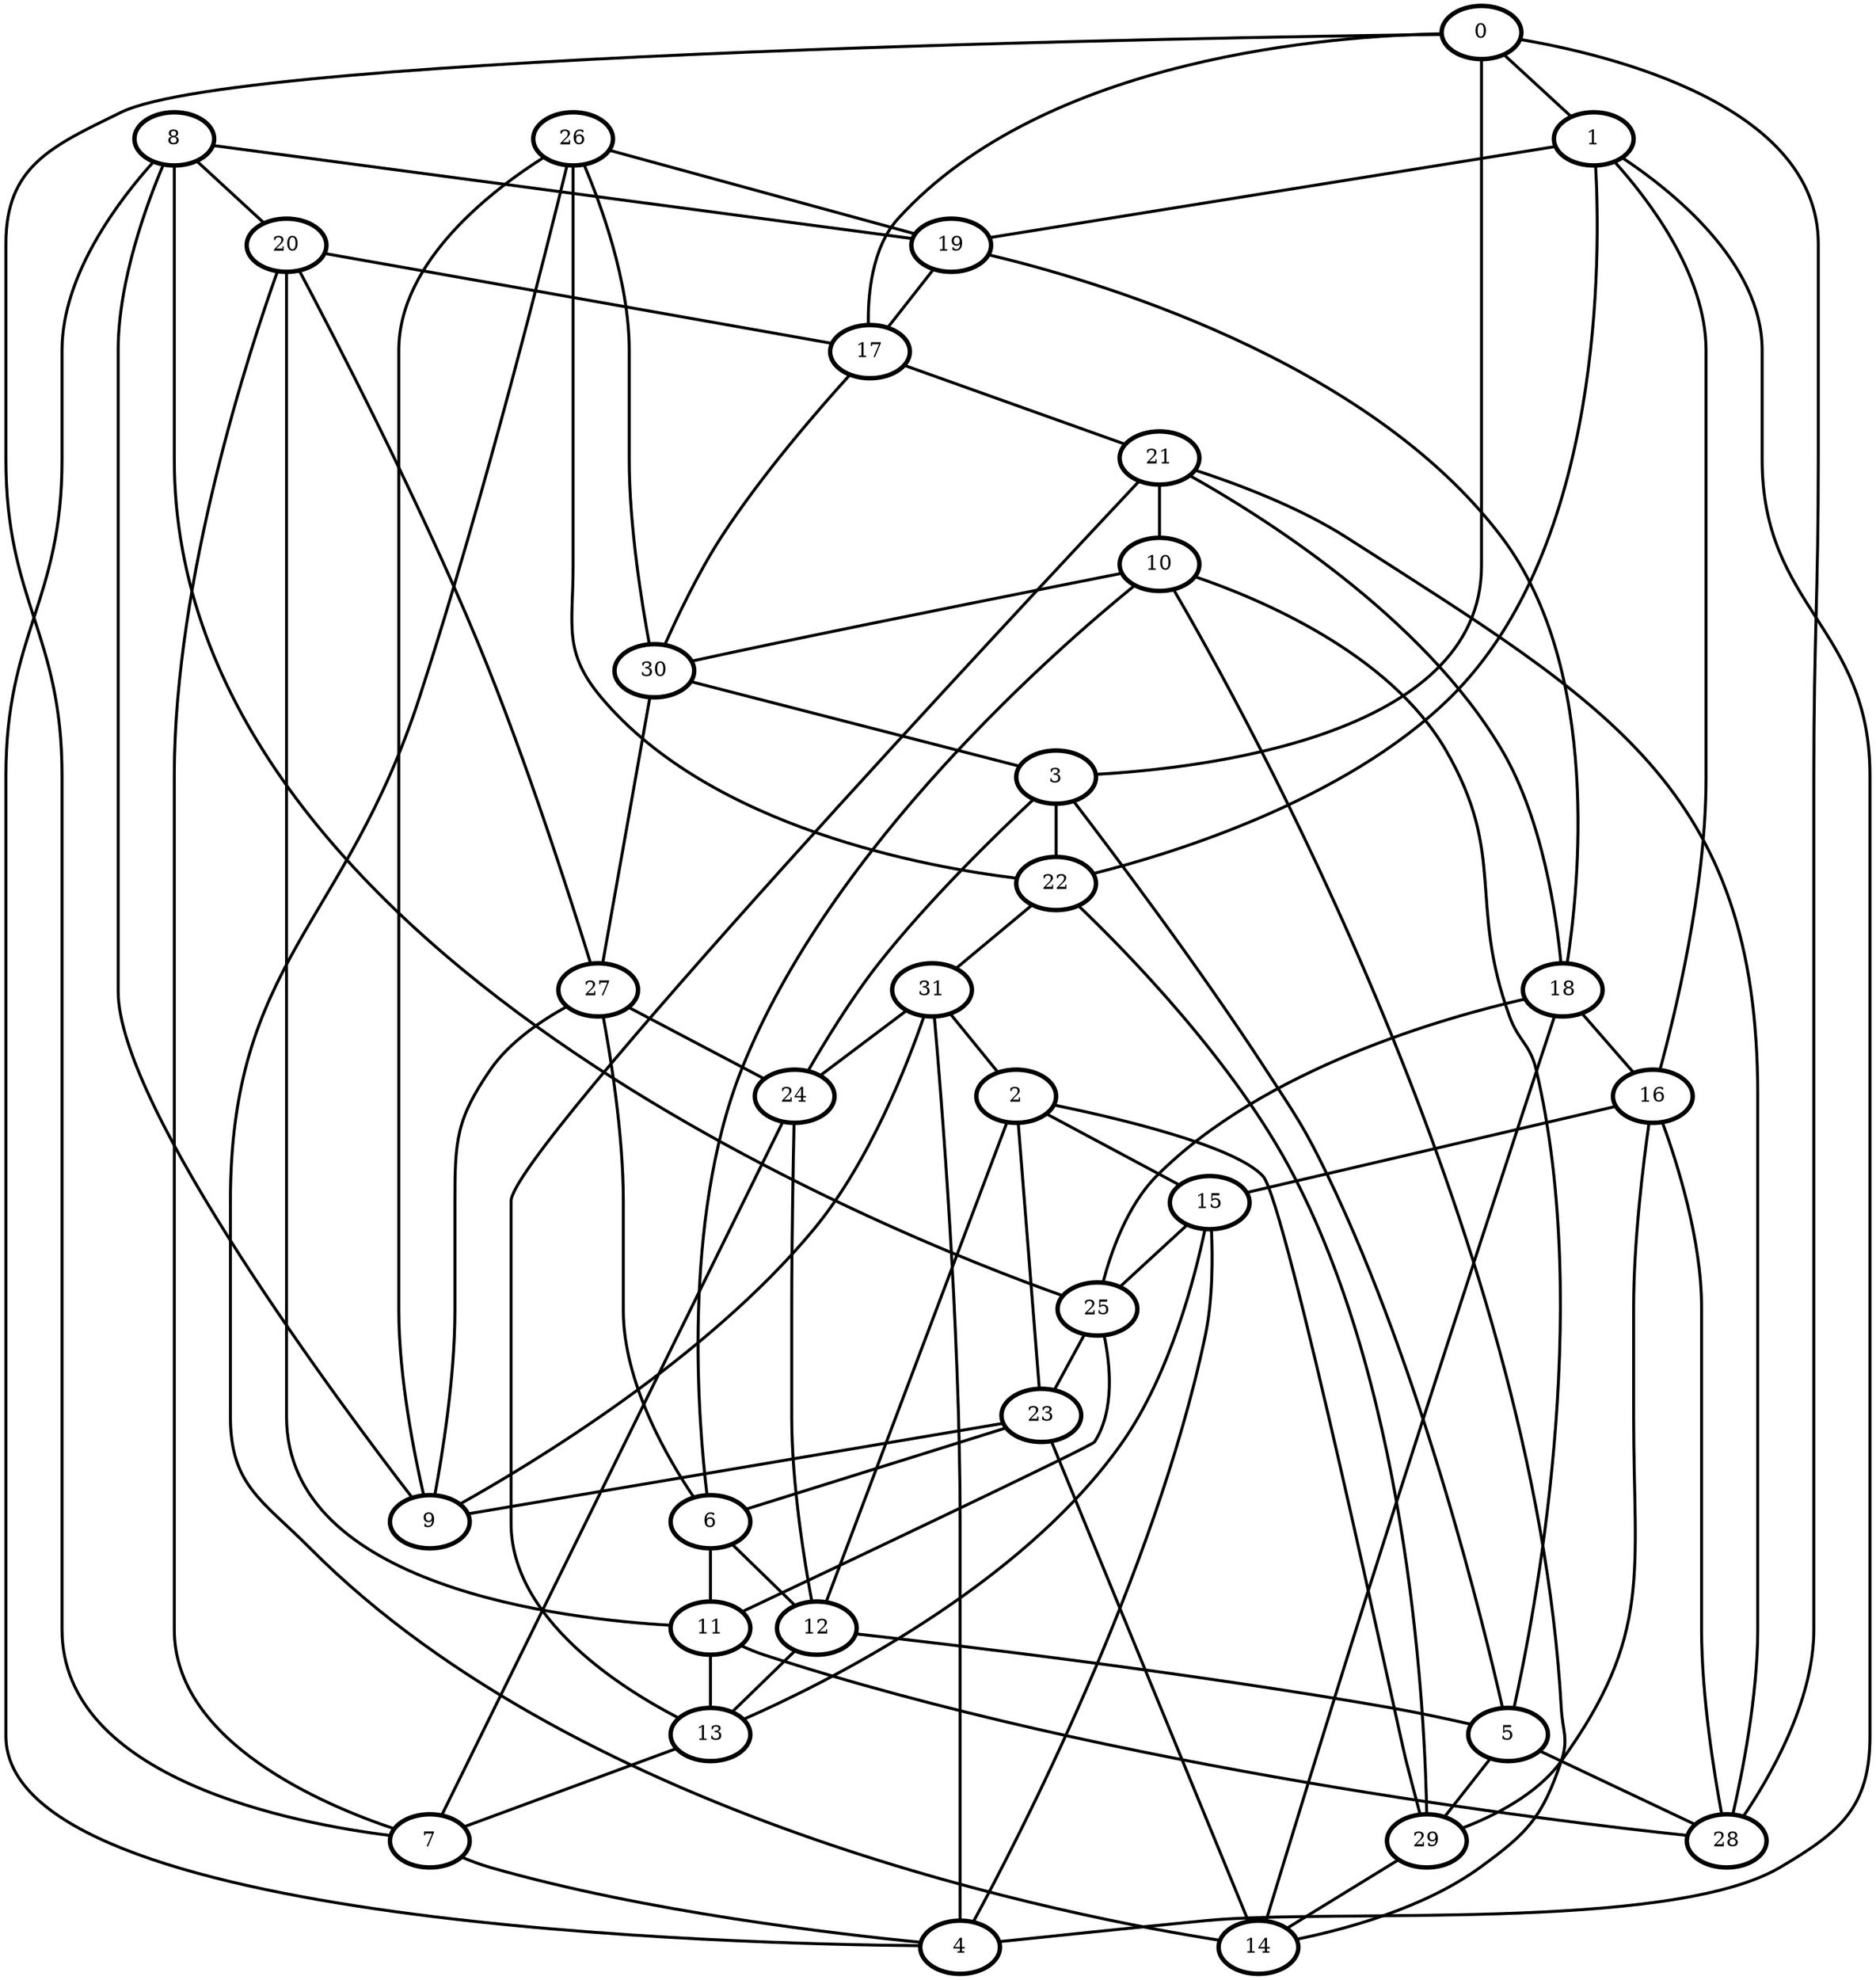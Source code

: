 Graph G {
    0 [penwidth=3,label="0"]
    1 [penwidth=3,label="1"]
    2 [penwidth=3,label="2"]
    3 [penwidth=3,label="3"]
    4 [penwidth=3,label="4"]
    5 [penwidth=3,label="5"]
    6 [penwidth=3,label="6"]
    7 [penwidth=3,label="7"]
    8 [penwidth=3,label="8"]
    9 [penwidth=3,label="9"]
    10 [penwidth=3,label="10"]
    11 [penwidth=3,label="11"]
    12 [penwidth=3,label="12"]
    13 [penwidth=3,label="13"]
    14 [penwidth=3,label="14"]
    15 [penwidth=3,label="15"]
    16 [penwidth=3,label="16"]
    17 [penwidth=3,label="17"]
    18 [penwidth=3,label="18"]
    19 [penwidth=3,label="19"]
    20 [penwidth=3,label="20"]
    21 [penwidth=3,label="21"]
    22 [penwidth=3,label="22"]
    23 [penwidth=3,label="23"]
    24 [penwidth=3,label="24"]
    25 [penwidth=3,label="25"]
    26 [penwidth=3,label="26"]
    27 [penwidth=3,label="27"]
    28 [penwidth=3,label="28"]
    29 [penwidth=3,label="29"]
    30 [penwidth=3,label="30"]
    31 [penwidth=3,label="31"]

    28--21 [penwidth=2]
    27--6 [penwidth=2]
    28--0 [penwidth=2]
    19--17 [penwidth=2]
    31--2 [penwidth=2]
    22--29 [penwidth=2]
    26--22 [penwidth=2]
    30--17 [penwidth=2]
    8--20 [penwidth=2]
    21--18 [penwidth=2]
    23--6 [penwidth=2]
    27--9 [penwidth=2]
    15--4 [penwidth=2]
    21--13 [penwidth=2]
    8--19 [penwidth=2]
    10--30 [penwidth=2]
    6--11 [penwidth=2]
    3--22 [penwidth=2]
    18--14 [penwidth=2]
    26--9 [penwidth=2]
    2--29 [penwidth=2]
    5--28 [penwidth=2]
    24--12 [penwidth=2]
    26--30 [penwidth=2]
    26--19 [penwidth=2]
    19--18 [penwidth=2]
    16--28 [penwidth=2]
    8--9 [penwidth=2]
    25--11 [penwidth=2]
    24--7 [penwidth=2]
    8--4 [penwidth=2]
    7--4 [penwidth=2]
    2--23 [penwidth=2]
    27--24 [penwidth=2]
    24--3 [penwidth=2]
    5--29 [penwidth=2]
    0--1 [penwidth=2]
    23--14 [penwidth=2]
    23--9 [penwidth=2]
    20--17 [penwidth=2]
    16--15 [penwidth=2]
    1--22 [penwidth=2]
    12--13 [penwidth=2]
    29--14 [penwidth=2]
    9--31 [penwidth=2]
    16--1 [penwidth=2]
    17--0 [penwidth=2]
    25--23 [penwidth=2]
    21--10 [penwidth=2]
    31--4 [penwidth=2]
    18--25 [penwidth=2]
    17--21 [penwidth=2]
    6--10 [penwidth=2]
    20--11 [penwidth=2]
    1--19 [penwidth=2]
    3--5 [penwidth=2]
    20--27 [penwidth=2]
    15--25 [penwidth=2]
    0--7 [penwidth=2]
    0--3 [penwidth=2]
    1--4 [penwidth=2]
    5--10 [penwidth=2]
    16--29 [penwidth=2]
    6--12 [penwidth=2]
    12--5 [penwidth=2]
    10--14 [penwidth=2]
    11--13 [penwidth=2]
    30--3 [penwidth=2]
    18--16 [penwidth=2]
    13--7 [penwidth=2]
    15--13 [penwidth=2]
    30--27 [penwidth=2]
    8--25 [penwidth=2]
    22--31 [penwidth=2]
    31--24 [penwidth=2]
    2--15 [penwidth=2]
    11--28 [penwidth=2]
    20--7 [penwidth=2]
    26--14 [penwidth=2]
    2--12 [penwidth=2]
}